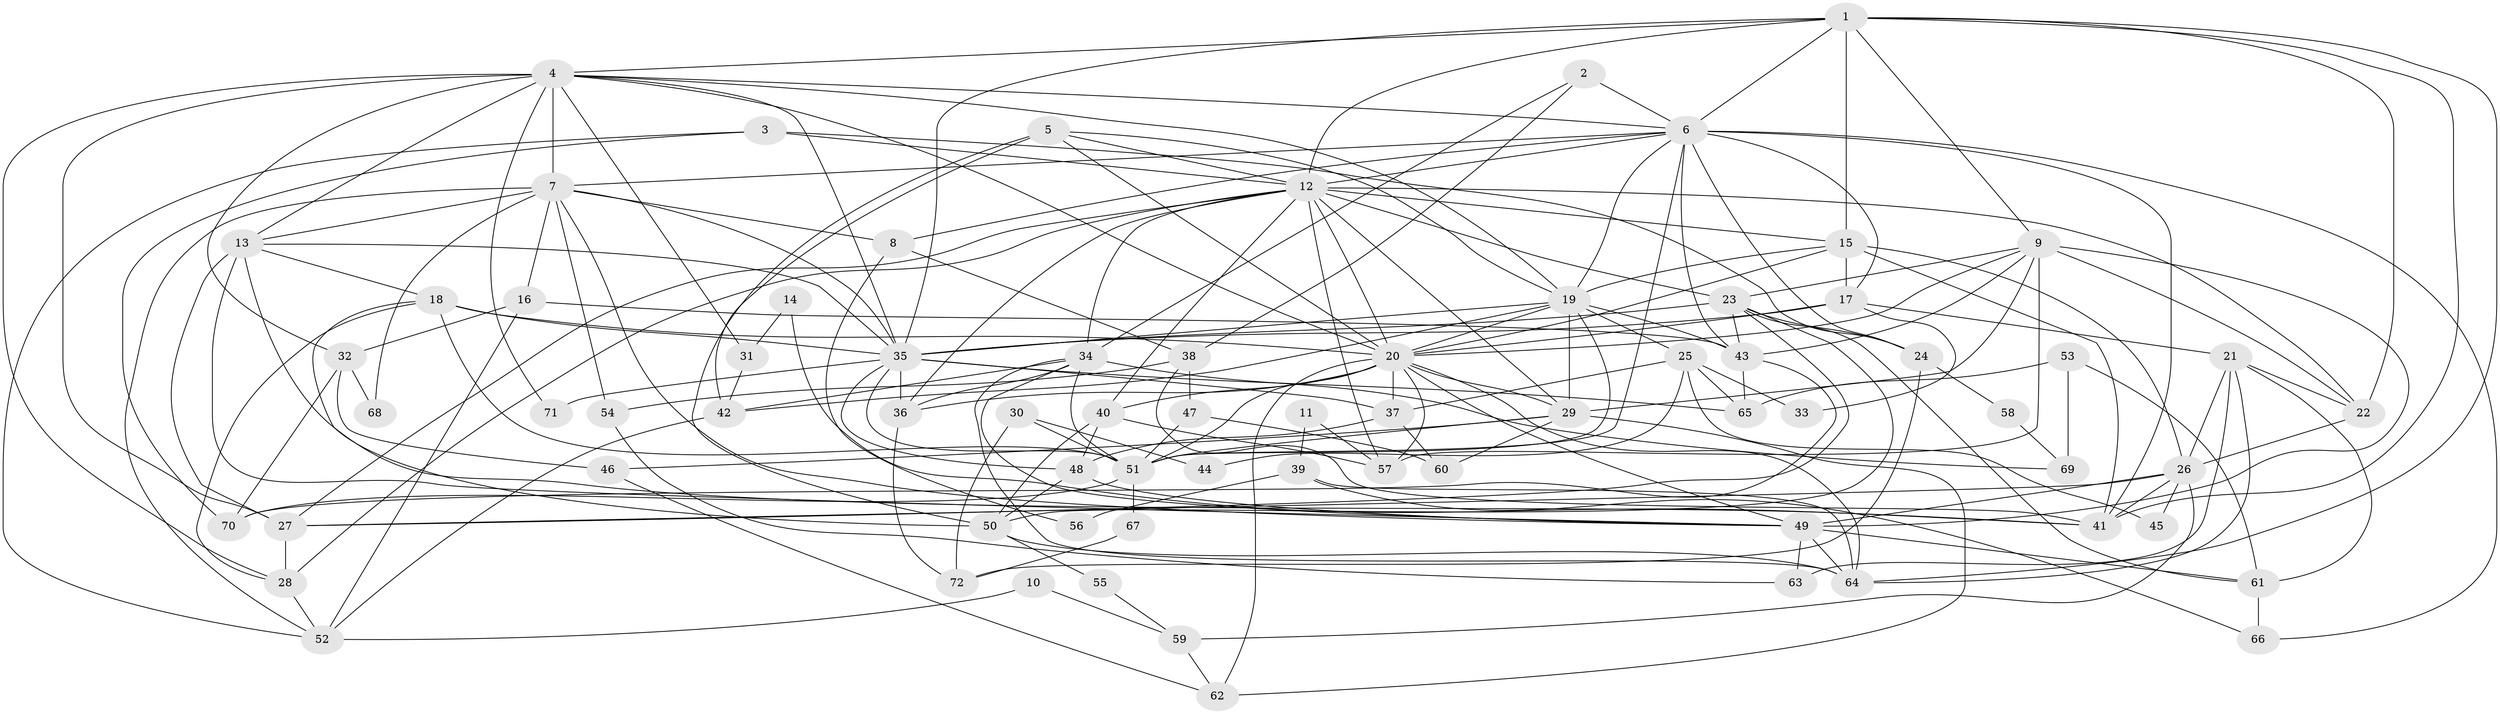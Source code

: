 // original degree distribution, {4: 0.26573426573426573, 3: 0.2727272727272727, 2: 0.16083916083916083, 5: 0.14685314685314685, 8: 0.027972027972027972, 6: 0.08391608391608392, 7: 0.027972027972027972, 11: 0.006993006993006993, 9: 0.006993006993006993}
// Generated by graph-tools (version 1.1) at 2025/36/03/09/25 02:36:27]
// undirected, 72 vertices, 199 edges
graph export_dot {
graph [start="1"]
  node [color=gray90,style=filled];
  1;
  2;
  3;
  4;
  5;
  6;
  7;
  8;
  9;
  10;
  11;
  12;
  13;
  14;
  15;
  16;
  17;
  18;
  19;
  20;
  21;
  22;
  23;
  24;
  25;
  26;
  27;
  28;
  29;
  30;
  31;
  32;
  33;
  34;
  35;
  36;
  37;
  38;
  39;
  40;
  41;
  42;
  43;
  44;
  45;
  46;
  47;
  48;
  49;
  50;
  51;
  52;
  53;
  54;
  55;
  56;
  57;
  58;
  59;
  60;
  61;
  62;
  63;
  64;
  65;
  66;
  67;
  68;
  69;
  70;
  71;
  72;
  1 -- 4 [weight=1.0];
  1 -- 6 [weight=1.0];
  1 -- 9 [weight=1.0];
  1 -- 12 [weight=1.0];
  1 -- 15 [weight=1.0];
  1 -- 22 [weight=1.0];
  1 -- 35 [weight=1.0];
  1 -- 41 [weight=1.0];
  1 -- 64 [weight=1.0];
  2 -- 6 [weight=1.0];
  2 -- 34 [weight=1.0];
  2 -- 38 [weight=1.0];
  3 -- 12 [weight=1.0];
  3 -- 24 [weight=1.0];
  3 -- 52 [weight=1.0];
  3 -- 70 [weight=1.0];
  4 -- 6 [weight=1.0];
  4 -- 7 [weight=1.0];
  4 -- 13 [weight=1.0];
  4 -- 19 [weight=1.0];
  4 -- 20 [weight=1.0];
  4 -- 27 [weight=2.0];
  4 -- 28 [weight=1.0];
  4 -- 31 [weight=1.0];
  4 -- 32 [weight=1.0];
  4 -- 35 [weight=1.0];
  4 -- 71 [weight=1.0];
  5 -- 12 [weight=1.0];
  5 -- 19 [weight=1.0];
  5 -- 20 [weight=1.0];
  5 -- 42 [weight=1.0];
  5 -- 50 [weight=2.0];
  6 -- 7 [weight=1.0];
  6 -- 8 [weight=1.0];
  6 -- 12 [weight=1.0];
  6 -- 17 [weight=1.0];
  6 -- 19 [weight=1.0];
  6 -- 24 [weight=1.0];
  6 -- 41 [weight=2.0];
  6 -- 43 [weight=3.0];
  6 -- 51 [weight=1.0];
  6 -- 66 [weight=1.0];
  7 -- 8 [weight=1.0];
  7 -- 13 [weight=2.0];
  7 -- 16 [weight=1.0];
  7 -- 35 [weight=1.0];
  7 -- 49 [weight=1.0];
  7 -- 52 [weight=1.0];
  7 -- 54 [weight=1.0];
  7 -- 68 [weight=1.0];
  8 -- 38 [weight=1.0];
  8 -- 56 [weight=1.0];
  9 -- 20 [weight=1.0];
  9 -- 22 [weight=1.0];
  9 -- 23 [weight=1.0];
  9 -- 29 [weight=1.0];
  9 -- 43 [weight=1.0];
  9 -- 49 [weight=2.0];
  9 -- 57 [weight=1.0];
  10 -- 52 [weight=1.0];
  10 -- 59 [weight=1.0];
  11 -- 39 [weight=1.0];
  11 -- 57 [weight=1.0];
  12 -- 15 [weight=1.0];
  12 -- 20 [weight=1.0];
  12 -- 22 [weight=1.0];
  12 -- 23 [weight=1.0];
  12 -- 27 [weight=1.0];
  12 -- 28 [weight=1.0];
  12 -- 29 [weight=1.0];
  12 -- 34 [weight=1.0];
  12 -- 36 [weight=1.0];
  12 -- 40 [weight=1.0];
  12 -- 57 [weight=1.0];
  13 -- 18 [weight=1.0];
  13 -- 27 [weight=2.0];
  13 -- 35 [weight=1.0];
  13 -- 41 [weight=1.0];
  13 -- 49 [weight=1.0];
  14 -- 31 [weight=1.0];
  14 -- 41 [weight=1.0];
  15 -- 17 [weight=1.0];
  15 -- 19 [weight=1.0];
  15 -- 20 [weight=1.0];
  15 -- 26 [weight=1.0];
  15 -- 41 [weight=1.0];
  16 -- 32 [weight=1.0];
  16 -- 43 [weight=1.0];
  16 -- 52 [weight=1.0];
  17 -- 20 [weight=1.0];
  17 -- 21 [weight=1.0];
  17 -- 33 [weight=1.0];
  17 -- 35 [weight=1.0];
  18 -- 20 [weight=1.0];
  18 -- 28 [weight=1.0];
  18 -- 35 [weight=1.0];
  18 -- 50 [weight=1.0];
  18 -- 51 [weight=1.0];
  19 -- 20 [weight=1.0];
  19 -- 25 [weight=1.0];
  19 -- 29 [weight=2.0];
  19 -- 35 [weight=2.0];
  19 -- 42 [weight=1.0];
  19 -- 43 [weight=1.0];
  19 -- 51 [weight=1.0];
  20 -- 29 [weight=1.0];
  20 -- 36 [weight=1.0];
  20 -- 37 [weight=1.0];
  20 -- 40 [weight=1.0];
  20 -- 49 [weight=1.0];
  20 -- 51 [weight=1.0];
  20 -- 57 [weight=1.0];
  20 -- 62 [weight=1.0];
  20 -- 64 [weight=1.0];
  21 -- 22 [weight=1.0];
  21 -- 26 [weight=1.0];
  21 -- 61 [weight=1.0];
  21 -- 63 [weight=1.0];
  21 -- 64 [weight=1.0];
  22 -- 26 [weight=1.0];
  23 -- 24 [weight=1.0];
  23 -- 27 [weight=1.0];
  23 -- 35 [weight=1.0];
  23 -- 43 [weight=1.0];
  23 -- 50 [weight=1.0];
  23 -- 61 [weight=1.0];
  24 -- 58 [weight=1.0];
  24 -- 72 [weight=1.0];
  25 -- 33 [weight=1.0];
  25 -- 37 [weight=1.0];
  25 -- 44 [weight=1.0];
  25 -- 45 [weight=1.0];
  25 -- 65 [weight=1.0];
  26 -- 27 [weight=1.0];
  26 -- 41 [weight=1.0];
  26 -- 45 [weight=1.0];
  26 -- 49 [weight=3.0];
  26 -- 59 [weight=1.0];
  27 -- 28 [weight=1.0];
  28 -- 52 [weight=1.0];
  29 -- 46 [weight=1.0];
  29 -- 51 [weight=1.0];
  29 -- 60 [weight=1.0];
  29 -- 62 [weight=1.0];
  30 -- 44 [weight=1.0];
  30 -- 51 [weight=1.0];
  30 -- 72 [weight=1.0];
  31 -- 42 [weight=1.0];
  32 -- 46 [weight=1.0];
  32 -- 68 [weight=1.0];
  32 -- 70 [weight=1.0];
  34 -- 36 [weight=1.0];
  34 -- 42 [weight=1.0];
  34 -- 49 [weight=1.0];
  34 -- 51 [weight=1.0];
  34 -- 64 [weight=1.0];
  34 -- 69 [weight=1.0];
  35 -- 36 [weight=1.0];
  35 -- 37 [weight=1.0];
  35 -- 48 [weight=1.0];
  35 -- 51 [weight=3.0];
  35 -- 65 [weight=1.0];
  35 -- 71 [weight=1.0];
  36 -- 72 [weight=1.0];
  37 -- 48 [weight=1.0];
  37 -- 60 [weight=1.0];
  38 -- 41 [weight=1.0];
  38 -- 47 [weight=1.0];
  38 -- 54 [weight=1.0];
  39 -- 56 [weight=1.0];
  39 -- 64 [weight=1.0];
  39 -- 66 [weight=1.0];
  40 -- 48 [weight=1.0];
  40 -- 50 [weight=1.0];
  40 -- 57 [weight=1.0];
  42 -- 52 [weight=1.0];
  43 -- 65 [weight=1.0];
  43 -- 70 [weight=1.0];
  46 -- 62 [weight=1.0];
  47 -- 51 [weight=1.0];
  47 -- 60 [weight=1.0];
  48 -- 49 [weight=1.0];
  48 -- 50 [weight=1.0];
  49 -- 61 [weight=1.0];
  49 -- 63 [weight=1.0];
  49 -- 64 [weight=1.0];
  50 -- 55 [weight=1.0];
  50 -- 64 [weight=1.0];
  51 -- 67 [weight=1.0];
  51 -- 70 [weight=1.0];
  53 -- 61 [weight=1.0];
  53 -- 65 [weight=1.0];
  53 -- 69 [weight=1.0];
  54 -- 63 [weight=1.0];
  55 -- 59 [weight=1.0];
  58 -- 69 [weight=1.0];
  59 -- 62 [weight=1.0];
  61 -- 66 [weight=1.0];
  67 -- 72 [weight=1.0];
}
